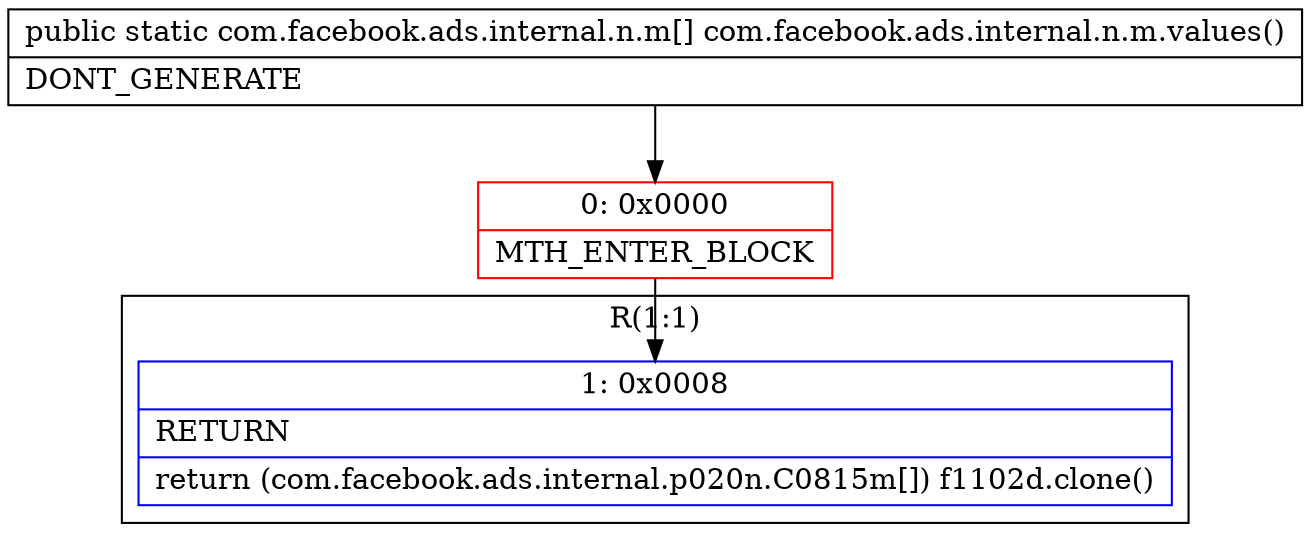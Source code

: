 digraph "CFG forcom.facebook.ads.internal.n.m.values()[Lcom\/facebook\/ads\/internal\/n\/m;" {
subgraph cluster_Region_289738614 {
label = "R(1:1)";
node [shape=record,color=blue];
Node_1 [shape=record,label="{1\:\ 0x0008|RETURN\l|return (com.facebook.ads.internal.p020n.C0815m[]) f1102d.clone()\l}"];
}
Node_0 [shape=record,color=red,label="{0\:\ 0x0000|MTH_ENTER_BLOCK\l}"];
MethodNode[shape=record,label="{public static com.facebook.ads.internal.n.m[] com.facebook.ads.internal.n.m.values()  | DONT_GENERATE\l}"];
MethodNode -> Node_0;
Node_0 -> Node_1;
}

